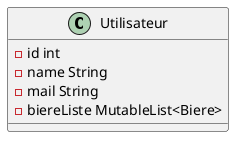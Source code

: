 @startuml Class Utilisateur
class Utilisateur {
    - id int
    - name String
    - mail String
    - biereListe MutableList<Biere>
}
@enduml